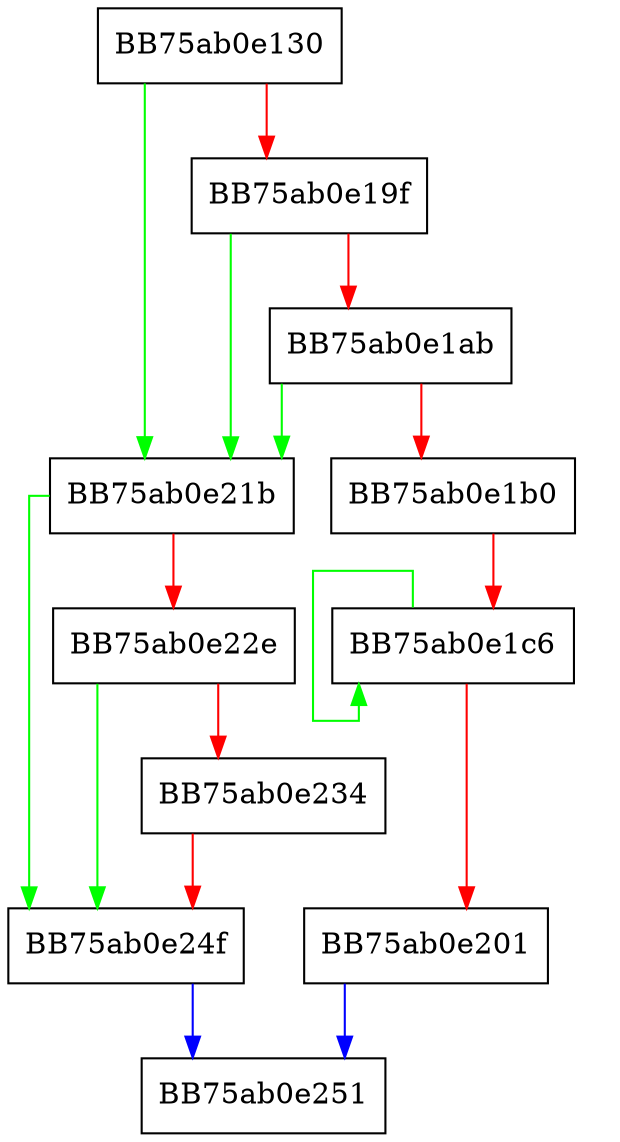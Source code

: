 digraph Sha256Buffer {
  node [shape="box"];
  graph [splines=ortho];
  BB75ab0e130 -> BB75ab0e21b [color="green"];
  BB75ab0e130 -> BB75ab0e19f [color="red"];
  BB75ab0e19f -> BB75ab0e21b [color="green"];
  BB75ab0e19f -> BB75ab0e1ab [color="red"];
  BB75ab0e1ab -> BB75ab0e21b [color="green"];
  BB75ab0e1ab -> BB75ab0e1b0 [color="red"];
  BB75ab0e1b0 -> BB75ab0e1c6 [color="red"];
  BB75ab0e1c6 -> BB75ab0e1c6 [color="green"];
  BB75ab0e1c6 -> BB75ab0e201 [color="red"];
  BB75ab0e201 -> BB75ab0e251 [color="blue"];
  BB75ab0e21b -> BB75ab0e24f [color="green"];
  BB75ab0e21b -> BB75ab0e22e [color="red"];
  BB75ab0e22e -> BB75ab0e24f [color="green"];
  BB75ab0e22e -> BB75ab0e234 [color="red"];
  BB75ab0e234 -> BB75ab0e24f [color="red"];
  BB75ab0e24f -> BB75ab0e251 [color="blue"];
}